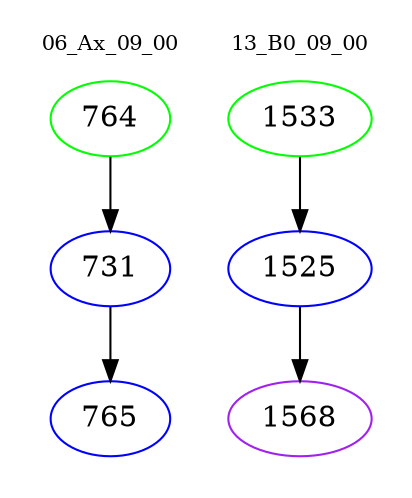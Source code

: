 digraph{
subgraph cluster_0 {
color = white
label = "06_Ax_09_00";
fontsize=10;
T0_764 [label="764", color="green"]
T0_764 -> T0_731 [color="black"]
T0_731 [label="731", color="blue"]
T0_731 -> T0_765 [color="black"]
T0_765 [label="765", color="blue"]
}
subgraph cluster_1 {
color = white
label = "13_B0_09_00";
fontsize=10;
T1_1533 [label="1533", color="green"]
T1_1533 -> T1_1525 [color="black"]
T1_1525 [label="1525", color="blue"]
T1_1525 -> T1_1568 [color="black"]
T1_1568 [label="1568", color="purple"]
}
}
